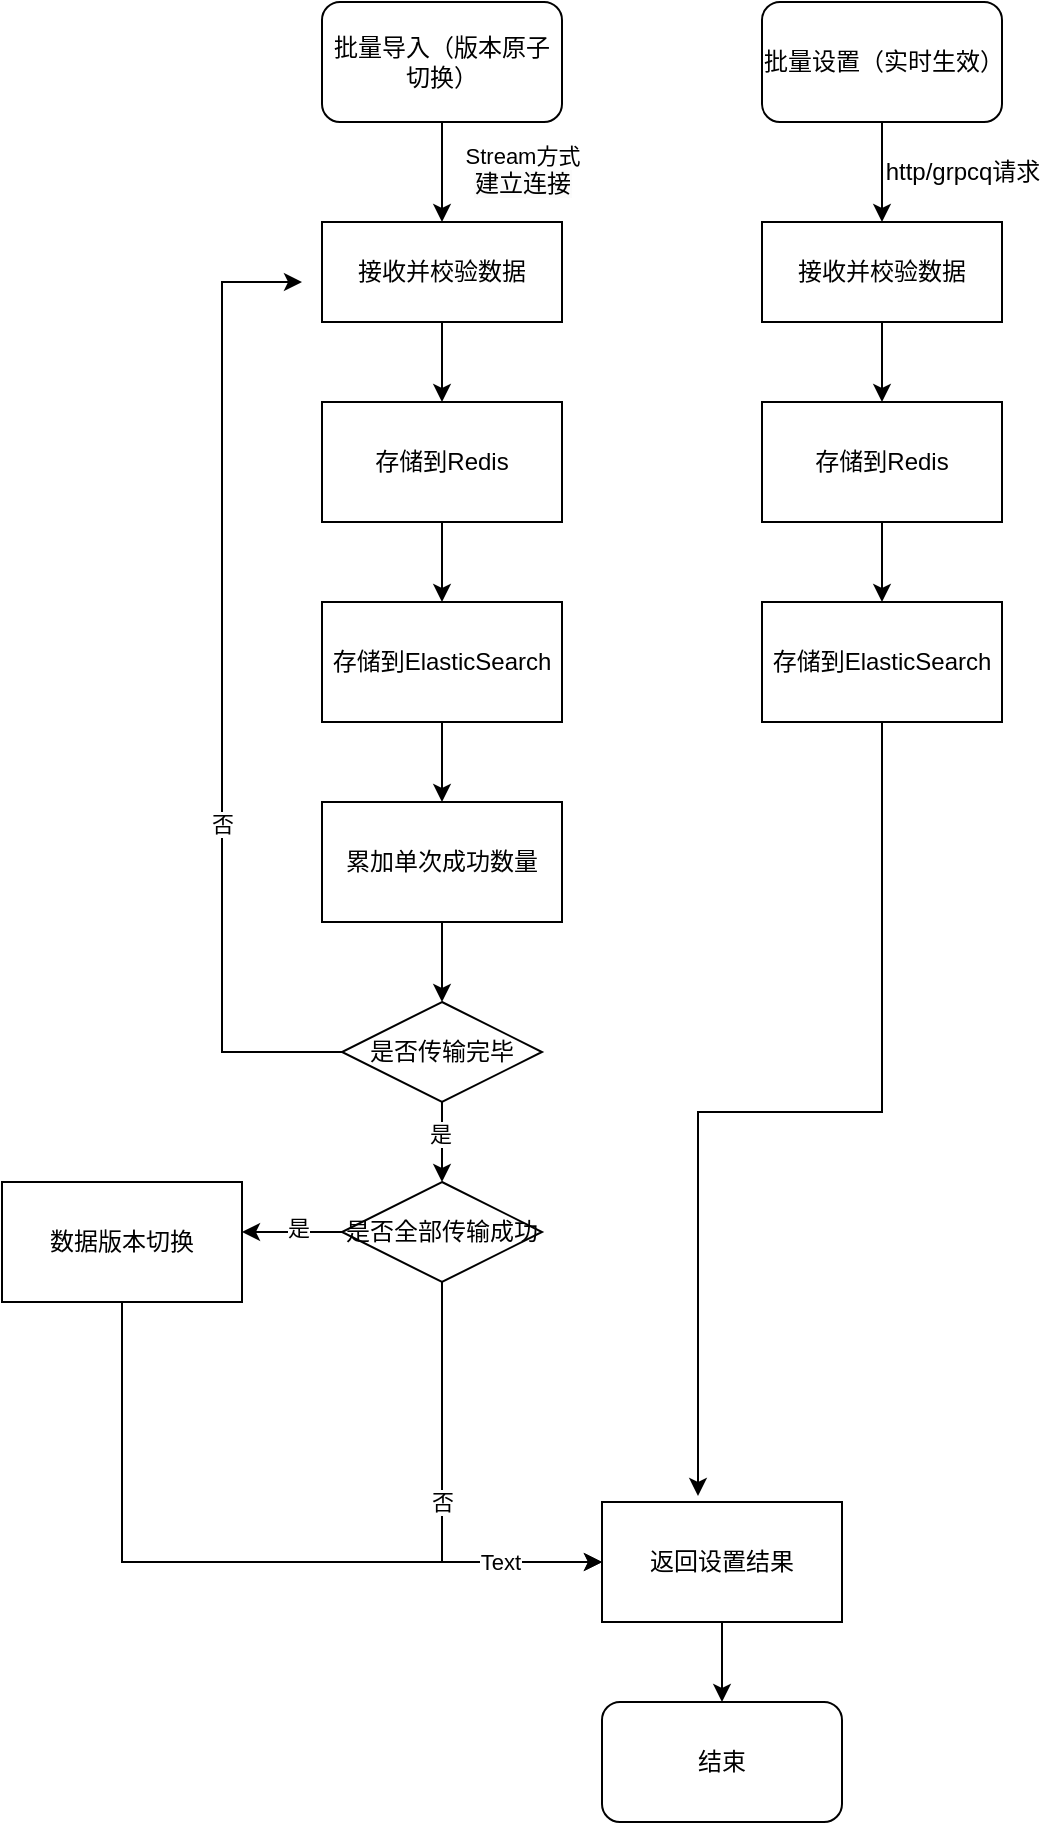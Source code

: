 <mxfile version="21.1.1" type="github">
  <diagram name="第 1 页" id="PgmtnnajyoSKrmb5N_Lf">
    <mxGraphModel dx="954" dy="562" grid="1" gridSize="10" guides="1" tooltips="1" connect="1" arrows="1" fold="1" page="1" pageScale="1" pageWidth="827" pageHeight="1169" math="0" shadow="0">
      <root>
        <mxCell id="0" />
        <mxCell id="1" parent="0" />
        <mxCell id="UH8JYCYqn9Fl-r9Is2ws-1" value="批量导入（版本原子切换）" style="rounded=1;whiteSpace=wrap;html=1;container=0;" parent="1" vertex="1">
          <mxGeometry x="230" y="120" width="120" height="60" as="geometry" />
        </mxCell>
        <mxCell id="UH8JYCYqn9Fl-r9Is2ws-2" value="" style="endArrow=classic;html=1;rounded=0;exitX=0.5;exitY=1;exitDx=0;exitDy=0;entryX=0.5;entryY=0;entryDx=0;entryDy=0;" parent="1" source="UH8JYCYqn9Fl-r9Is2ws-1" target="Kfm1s7yP91TC-E0JSEv2-24" edge="1">
          <mxGeometry width="50" height="50" relative="1" as="geometry">
            <mxPoint x="550" y="330" as="sourcePoint" />
            <mxPoint x="290" y="220" as="targetPoint" />
          </mxGeometry>
        </mxCell>
        <mxCell id="UH8JYCYqn9Fl-r9Is2ws-10" value="Stream方式&lt;br style=&quot;border-color: var(--border-color); font-size: 12px;&quot;&gt;&lt;span style=&quot;font-size: 12px; background-color: rgb(251, 251, 251);&quot;&gt;建立连接&lt;/span&gt;" style="edgeLabel;html=1;align=center;verticalAlign=middle;resizable=0;points=[];container=0;" parent="UH8JYCYqn9Fl-r9Is2ws-2" vertex="1" connectable="0">
          <mxGeometry x="-0.067" y="-1" relative="1" as="geometry">
            <mxPoint x="41" as="offset" />
          </mxGeometry>
        </mxCell>
        <mxCell id="UH8JYCYqn9Fl-r9Is2ws-17" style="edgeStyle=orthogonalEdgeStyle;rounded=0;orthogonalLoop=1;jettySize=auto;html=1;exitX=0.5;exitY=1;exitDx=0;exitDy=0;entryX=0.5;entryY=0;entryDx=0;entryDy=0;" parent="1" source="Kfm1s7yP91TC-E0JSEv2-33" edge="1">
          <mxGeometry relative="1" as="geometry">
            <mxPoint x="510" y="260" as="targetPoint" />
            <Array as="points" />
          </mxGeometry>
        </mxCell>
        <mxCell id="UH8JYCYqn9Fl-r9Is2ws-14" value="批量设置（实时生效）" style="rounded=1;whiteSpace=wrap;html=1;container=0;" parent="1" vertex="1">
          <mxGeometry x="450" y="120" width="120" height="60" as="geometry" />
        </mxCell>
        <mxCell id="Kfm1s7yP91TC-E0JSEv2-44" style="edgeStyle=orthogonalEdgeStyle;rounded=0;orthogonalLoop=1;jettySize=auto;html=1;exitX=0.5;exitY=1;exitDx=0;exitDy=0;" edge="1" parent="1" source="UH8JYCYqn9Fl-r9Is2ws-38">
          <mxGeometry relative="1" as="geometry">
            <mxPoint x="430" y="970" as="targetPoint" />
          </mxGeometry>
        </mxCell>
        <mxCell id="UH8JYCYqn9Fl-r9Is2ws-38" value="返回设置结果" style="rounded=1;whiteSpace=wrap;html=1;" parent="1" vertex="1">
          <mxGeometry x="370" y="870" width="120" height="60" as="geometry" />
        </mxCell>
        <mxCell id="Kfm1s7yP91TC-E0JSEv2-25" style="edgeStyle=orthogonalEdgeStyle;rounded=0;orthogonalLoop=1;jettySize=auto;html=1;exitX=0.5;exitY=1;exitDx=0;exitDy=0;entryX=0.5;entryY=0;entryDx=0;entryDy=0;" edge="1" parent="1" source="Kfm1s7yP91TC-E0JSEv2-24" target="UH8JYCYqn9Fl-r9Is2ws-3">
          <mxGeometry relative="1" as="geometry" />
        </mxCell>
        <mxCell id="Kfm1s7yP91TC-E0JSEv2-24" value="接收并校验数据" style="rounded=0;whiteSpace=wrap;html=1;" vertex="1" parent="1">
          <mxGeometry x="230" y="230" width="120" height="50" as="geometry" />
        </mxCell>
        <mxCell id="UH8JYCYqn9Fl-r9Is2ws-3" value="存储到Redis" style="rounded=0;whiteSpace=wrap;html=1;container=0;" parent="1" vertex="1">
          <mxGeometry x="230" y="320" width="120" height="60" as="geometry" />
        </mxCell>
        <mxCell id="UH8JYCYqn9Fl-r9Is2ws-27" value="" style="endArrow=classic;html=1;rounded=0;exitX=0.5;exitY=1;exitDx=0;exitDy=0;entryX=0.5;entryY=0;entryDx=0;entryDy=0;" parent="1" source="UH8JYCYqn9Fl-r9Is2ws-3" target="Kfm1s7yP91TC-E0JSEv2-1" edge="1">
          <mxGeometry width="50" height="50" relative="1" as="geometry">
            <mxPoint x="440" y="460" as="sourcePoint" />
            <mxPoint x="290" y="480" as="targetPoint" />
          </mxGeometry>
        </mxCell>
        <mxCell id="UH8JYCYqn9Fl-r9Is2ws-29" value="累加单次成功数量" style="rounded=0;whiteSpace=wrap;html=1;container=0;" parent="1" vertex="1">
          <mxGeometry x="230" y="520" width="120" height="60" as="geometry" />
        </mxCell>
        <mxCell id="UH8JYCYqn9Fl-r9Is2ws-30" value="" style="endArrow=classic;html=1;rounded=0;exitX=0.5;exitY=1;exitDx=0;exitDy=0;" parent="1" source="Kfm1s7yP91TC-E0JSEv2-1" edge="1">
          <mxGeometry width="50" height="50" relative="1" as="geometry">
            <mxPoint x="290" y="540" as="sourcePoint" />
            <mxPoint x="290" y="520" as="targetPoint" />
          </mxGeometry>
        </mxCell>
        <mxCell id="Kfm1s7yP91TC-E0JSEv2-1" value="存储到ElasticSearch" style="rounded=0;whiteSpace=wrap;html=1;container=0;" vertex="1" parent="1">
          <mxGeometry x="230" y="420" width="120" height="60" as="geometry" />
        </mxCell>
        <mxCell id="Kfm1s7yP91TC-E0JSEv2-7" style="edgeStyle=orthogonalEdgeStyle;rounded=0;orthogonalLoop=1;jettySize=auto;html=1;exitX=0.5;exitY=1;exitDx=0;exitDy=0;" edge="1" parent="1" source="Kfm1s7yP91TC-E0JSEv2-5">
          <mxGeometry relative="1" as="geometry">
            <mxPoint x="290" y="710" as="targetPoint" />
          </mxGeometry>
        </mxCell>
        <mxCell id="Kfm1s7yP91TC-E0JSEv2-8" value="是" style="edgeLabel;html=1;align=center;verticalAlign=middle;resizable=0;points=[];container=0;" vertex="1" connectable="0" parent="Kfm1s7yP91TC-E0JSEv2-7">
          <mxGeometry x="-0.2" y="-1" relative="1" as="geometry">
            <mxPoint as="offset" />
          </mxGeometry>
        </mxCell>
        <mxCell id="Kfm1s7yP91TC-E0JSEv2-9" style="edgeStyle=orthogonalEdgeStyle;rounded=0;orthogonalLoop=1;jettySize=auto;html=1;exitX=0;exitY=0.5;exitDx=0;exitDy=0;" edge="1" parent="1" source="Kfm1s7yP91TC-E0JSEv2-5">
          <mxGeometry relative="1" as="geometry">
            <mxPoint x="220" y="260" as="targetPoint" />
            <Array as="points">
              <mxPoint x="180" y="645" />
              <mxPoint x="180" y="260" />
            </Array>
          </mxGeometry>
        </mxCell>
        <mxCell id="Kfm1s7yP91TC-E0JSEv2-10" value="否" style="edgeLabel;html=1;align=center;verticalAlign=middle;resizable=0;points=[];container=0;" vertex="1" connectable="0" parent="Kfm1s7yP91TC-E0JSEv2-9">
          <mxGeometry x="-0.28" relative="1" as="geometry">
            <mxPoint as="offset" />
          </mxGeometry>
        </mxCell>
        <mxCell id="Kfm1s7yP91TC-E0JSEv2-5" value="是否传输完毕" style="rhombus;whiteSpace=wrap;html=1;container=0;" vertex="1" parent="1">
          <mxGeometry x="240" y="620" width="100" height="50" as="geometry" />
        </mxCell>
        <mxCell id="Kfm1s7yP91TC-E0JSEv2-6" value="" style="endArrow=classic;html=1;rounded=0;exitX=0.5;exitY=1;exitDx=0;exitDy=0;entryX=0.5;entryY=0;entryDx=0;entryDy=0;" edge="1" parent="1" source="UH8JYCYqn9Fl-r9Is2ws-29" target="Kfm1s7yP91TC-E0JSEv2-5">
          <mxGeometry width="50" height="50" relative="1" as="geometry">
            <mxPoint x="390" y="580" as="sourcePoint" />
            <mxPoint x="440" y="530" as="targetPoint" />
          </mxGeometry>
        </mxCell>
        <mxCell id="Kfm1s7yP91TC-E0JSEv2-28" value="否" style="edgeStyle=orthogonalEdgeStyle;rounded=0;orthogonalLoop=1;jettySize=auto;html=1;exitX=0.5;exitY=1;exitDx=0;exitDy=0;" edge="1" parent="1" source="Kfm1s7yP91TC-E0JSEv2-27">
          <mxGeometry relative="1" as="geometry">
            <mxPoint x="370" y="900" as="targetPoint" />
            <Array as="points">
              <mxPoint x="290" y="900" />
            </Array>
          </mxGeometry>
        </mxCell>
        <mxCell id="Kfm1s7yP91TC-E0JSEv2-30" style="edgeStyle=orthogonalEdgeStyle;rounded=0;orthogonalLoop=1;jettySize=auto;html=1;exitX=0;exitY=0.5;exitDx=0;exitDy=0;" edge="1" parent="1" source="Kfm1s7yP91TC-E0JSEv2-27">
          <mxGeometry relative="1" as="geometry">
            <mxPoint x="190" y="735" as="targetPoint" />
          </mxGeometry>
        </mxCell>
        <mxCell id="Kfm1s7yP91TC-E0JSEv2-32" value="是" style="edgeLabel;html=1;align=center;verticalAlign=middle;resizable=0;points=[];" vertex="1" connectable="0" parent="Kfm1s7yP91TC-E0JSEv2-30">
          <mxGeometry x="-0.12" y="-2" relative="1" as="geometry">
            <mxPoint as="offset" />
          </mxGeometry>
        </mxCell>
        <mxCell id="Kfm1s7yP91TC-E0JSEv2-27" value="是否全部传输成功" style="rhombus;whiteSpace=wrap;html=1;container=0;" vertex="1" parent="1">
          <mxGeometry x="240" y="710" width="100" height="50" as="geometry" />
        </mxCell>
        <mxCell id="Kfm1s7yP91TC-E0JSEv2-31" style="edgeStyle=orthogonalEdgeStyle;rounded=0;orthogonalLoop=1;jettySize=auto;html=1;exitX=0.5;exitY=1;exitDx=0;exitDy=0;entryX=0;entryY=0.5;entryDx=0;entryDy=0;" edge="1" parent="1" source="Kfm1s7yP91TC-E0JSEv2-29" target="UH8JYCYqn9Fl-r9Is2ws-38">
          <mxGeometry relative="1" as="geometry" />
        </mxCell>
        <mxCell id="Kfm1s7yP91TC-E0JSEv2-43" value="Text" style="edgeLabel;html=1;align=center;verticalAlign=middle;resizable=0;points=[];" vertex="1" connectable="0" parent="Kfm1s7yP91TC-E0JSEv2-31">
          <mxGeometry x="0.724" relative="1" as="geometry">
            <mxPoint as="offset" />
          </mxGeometry>
        </mxCell>
        <mxCell id="Kfm1s7yP91TC-E0JSEv2-29" value="数据版本切换" style="rounded=0;whiteSpace=wrap;html=1;container=0;" vertex="1" parent="1">
          <mxGeometry x="70" y="710" width="120" height="60" as="geometry" />
        </mxCell>
        <mxCell id="Kfm1s7yP91TC-E0JSEv2-34" value="" style="edgeStyle=orthogonalEdgeStyle;rounded=0;orthogonalLoop=1;jettySize=auto;html=1;exitX=0.5;exitY=1;exitDx=0;exitDy=0;entryX=0.5;entryY=0;entryDx=0;entryDy=0;" edge="1" parent="1" source="UH8JYCYqn9Fl-r9Is2ws-14" target="Kfm1s7yP91TC-E0JSEv2-33">
          <mxGeometry relative="1" as="geometry">
            <mxPoint x="510" y="260" as="targetPoint" />
            <Array as="points" />
            <mxPoint x="510" y="180" as="sourcePoint" />
          </mxGeometry>
        </mxCell>
        <mxCell id="Kfm1s7yP91TC-E0JSEv2-40" style="edgeStyle=orthogonalEdgeStyle;rounded=0;orthogonalLoop=1;jettySize=auto;html=1;exitX=0.5;exitY=1;exitDx=0;exitDy=0;entryX=0.5;entryY=0;entryDx=0;entryDy=0;" edge="1" parent="1" source="Kfm1s7yP91TC-E0JSEv2-33" target="Kfm1s7yP91TC-E0JSEv2-36">
          <mxGeometry relative="1" as="geometry" />
        </mxCell>
        <mxCell id="Kfm1s7yP91TC-E0JSEv2-33" value="接收并校验数据" style="rounded=0;whiteSpace=wrap;html=1;" vertex="1" parent="1">
          <mxGeometry x="450" y="230" width="120" height="50" as="geometry" />
        </mxCell>
        <mxCell id="Kfm1s7yP91TC-E0JSEv2-35" value="http/grpcq请求" style="text;html=1;align=center;verticalAlign=middle;resizable=0;points=[];autosize=1;strokeColor=none;fillColor=none;" vertex="1" parent="1">
          <mxGeometry x="500" y="190" width="100" height="30" as="geometry" />
        </mxCell>
        <mxCell id="Kfm1s7yP91TC-E0JSEv2-36" value="存储到Redis" style="rounded=0;whiteSpace=wrap;html=1;container=0;" vertex="1" parent="1">
          <mxGeometry x="450" y="320" width="120" height="60" as="geometry" />
        </mxCell>
        <mxCell id="Kfm1s7yP91TC-E0JSEv2-37" value="" style="endArrow=classic;html=1;rounded=0;exitX=0.5;exitY=1;exitDx=0;exitDy=0;entryX=0.5;entryY=0;entryDx=0;entryDy=0;" edge="1" parent="1" source="Kfm1s7yP91TC-E0JSEv2-36" target="Kfm1s7yP91TC-E0JSEv2-38">
          <mxGeometry width="50" height="50" relative="1" as="geometry">
            <mxPoint x="660" y="460" as="sourcePoint" />
            <mxPoint x="510" y="480" as="targetPoint" />
          </mxGeometry>
        </mxCell>
        <mxCell id="Kfm1s7yP91TC-E0JSEv2-41" style="edgeStyle=orthogonalEdgeStyle;rounded=0;orthogonalLoop=1;jettySize=auto;html=1;exitX=0.5;exitY=1;exitDx=0;exitDy=0;entryX=0.4;entryY=-0.05;entryDx=0;entryDy=0;entryPerimeter=0;" edge="1" parent="1" source="Kfm1s7yP91TC-E0JSEv2-38" target="UH8JYCYqn9Fl-r9Is2ws-38">
          <mxGeometry relative="1" as="geometry">
            <mxPoint x="510" y="570" as="targetPoint" />
          </mxGeometry>
        </mxCell>
        <mxCell id="Kfm1s7yP91TC-E0JSEv2-38" value="存储到ElasticSearch" style="rounded=0;whiteSpace=wrap;html=1;container=0;" vertex="1" parent="1">
          <mxGeometry x="450" y="420" width="120" height="60" as="geometry" />
        </mxCell>
        <mxCell id="Kfm1s7yP91TC-E0JSEv2-45" value="结束" style="rounded=1;whiteSpace=wrap;html=1;" vertex="1" parent="1">
          <mxGeometry x="370" y="970" width="120" height="60" as="geometry" />
        </mxCell>
        <mxCell id="Kfm1s7yP91TC-E0JSEv2-46" value="返回设置结果" style="rounded=0;whiteSpace=wrap;html=1;container=0;" vertex="1" parent="1">
          <mxGeometry x="370" y="870" width="120" height="60" as="geometry" />
        </mxCell>
      </root>
    </mxGraphModel>
  </diagram>
</mxfile>
